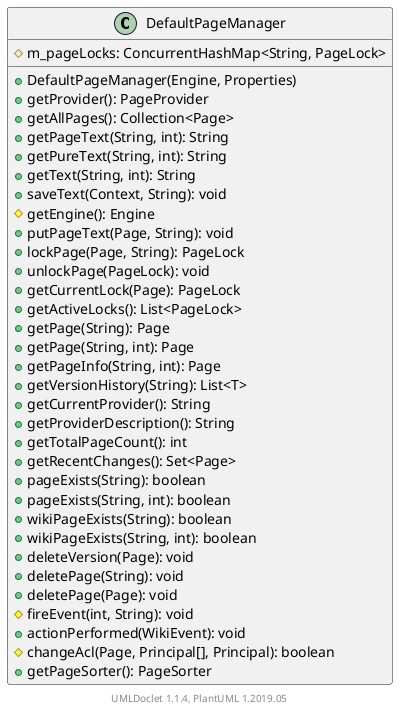 @startuml

    class DefaultPageManager [[DefaultPageManager.html]] {
        #m_pageLocks: ConcurrentHashMap<String, PageLock>
        +DefaultPageManager(Engine, Properties)
        +getProvider(): PageProvider
        +getAllPages(): Collection<Page>
        +getPageText(String, int): String
        +getPureText(String, int): String
        +getText(String, int): String
        +saveText(Context, String): void
        #getEngine(): Engine
        +putPageText(Page, String): void
        +lockPage(Page, String): PageLock
        +unlockPage(PageLock): void
        +getCurrentLock(Page): PageLock
        +getActiveLocks(): List<PageLock>
        +getPage(String): Page
        +getPage(String, int): Page
        +getPageInfo(String, int): Page
        +getVersionHistory(String): List<T>
        +getCurrentProvider(): String
        +getProviderDescription(): String
        +getTotalPageCount(): int
        +getRecentChanges(): Set<Page>
        +pageExists(String): boolean
        +pageExists(String, int): boolean
        +wikiPageExists(String): boolean
        +wikiPageExists(String, int): boolean
        +deleteVersion(Page): void
        +deletePage(String): void
        +deletePage(Page): void
        #fireEvent(int, String): void
        +actionPerformed(WikiEvent): void
        #changeAcl(Page, Principal[], Principal): boolean
        +getPageSorter(): PageSorter
    }


    center footer UMLDoclet 1.1.4, PlantUML 1.2019.05
@enduml
